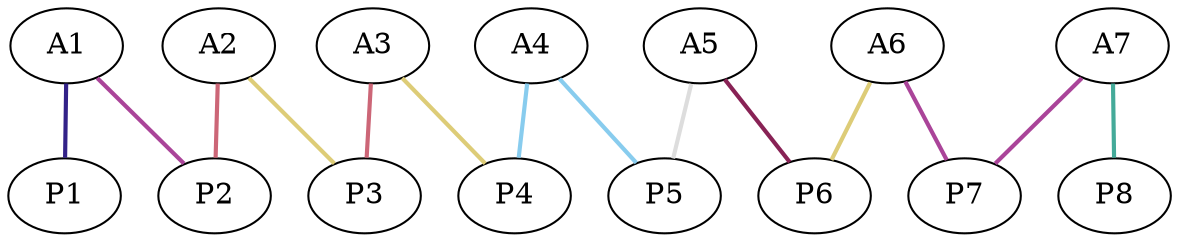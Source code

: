 graph {
	graph [rankdir=BT]
	A1
	A2
	A3
	A4
	A5
	A6
	A7
	P1
	P1 -- A1 [color="#332288" style=bold]
	P2
	P2 -- A1 [color="#AA4499" style=bold]
	P2 -- A2 [color="#CC6677" style=bold]
	P3
	P3 -- A2 [color="#DDCC77" style=bold]
	P3 -- A3 [color="#CC6677" style=bold]
	P4
	P4 -- A3 [color="#DDCC77" style=bold]
	P4 -- A4 [color="#88CCEE" style=bold]
	P5
	P5 -- A4 [color="#88CCEE" style=bold]
	P5 -- A5 [color="#DDDDDD" style=bold]
	P6
	P6 -- A5 [color="#882255" style=bold]
	P6 -- A6 [color="#DDCC77" style=bold]
	P7
	P7 -- A6 [color="#AA4499" style=bold]
	P7 -- A7 [color="#AA4499" style=bold]
	P8
	P8 -- A7 [color="#44AA99" style=bold]
}
